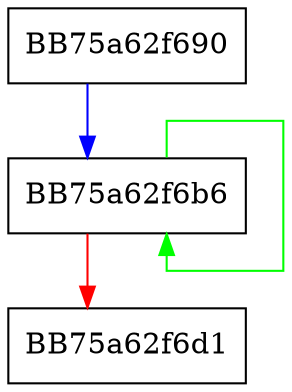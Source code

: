 digraph MMX_pavgb {
  node [shape="box"];
  graph [splines=ortho];
  BB75a62f690 -> BB75a62f6b6 [color="blue"];
  BB75a62f6b6 -> BB75a62f6b6 [color="green"];
  BB75a62f6b6 -> BB75a62f6d1 [color="red"];
}